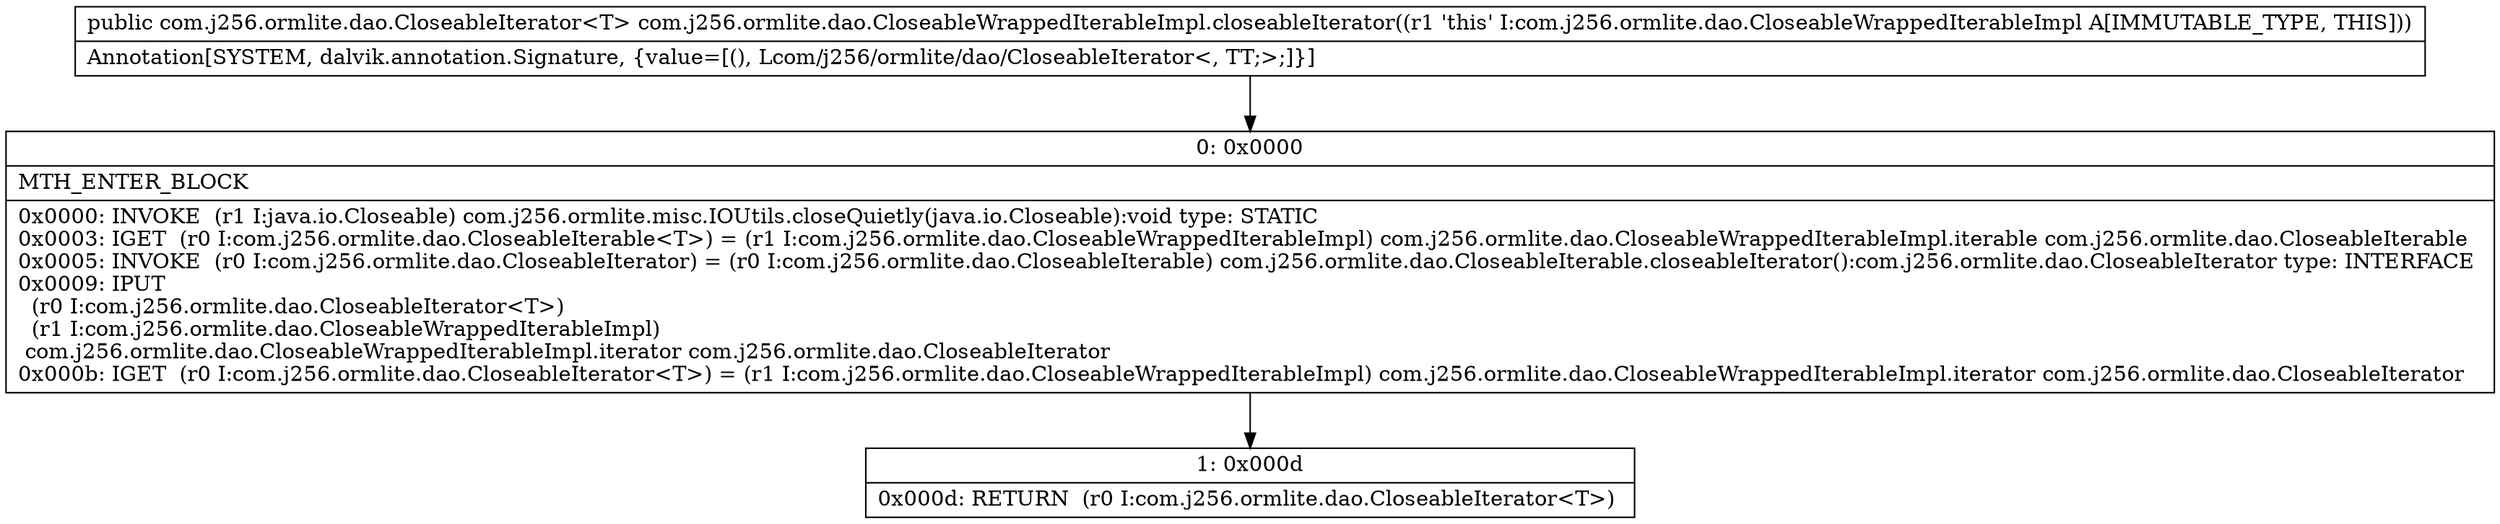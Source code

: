 digraph "CFG forcom.j256.ormlite.dao.CloseableWrappedIterableImpl.closeableIterator()Lcom\/j256\/ormlite\/dao\/CloseableIterator;" {
Node_0 [shape=record,label="{0\:\ 0x0000|MTH_ENTER_BLOCK\l|0x0000: INVOKE  (r1 I:java.io.Closeable) com.j256.ormlite.misc.IOUtils.closeQuietly(java.io.Closeable):void type: STATIC \l0x0003: IGET  (r0 I:com.j256.ormlite.dao.CloseableIterable\<T\>) = (r1 I:com.j256.ormlite.dao.CloseableWrappedIterableImpl) com.j256.ormlite.dao.CloseableWrappedIterableImpl.iterable com.j256.ormlite.dao.CloseableIterable \l0x0005: INVOKE  (r0 I:com.j256.ormlite.dao.CloseableIterator) = (r0 I:com.j256.ormlite.dao.CloseableIterable) com.j256.ormlite.dao.CloseableIterable.closeableIterator():com.j256.ormlite.dao.CloseableIterator type: INTERFACE \l0x0009: IPUT  \l  (r0 I:com.j256.ormlite.dao.CloseableIterator\<T\>)\l  (r1 I:com.j256.ormlite.dao.CloseableWrappedIterableImpl)\l com.j256.ormlite.dao.CloseableWrappedIterableImpl.iterator com.j256.ormlite.dao.CloseableIterator \l0x000b: IGET  (r0 I:com.j256.ormlite.dao.CloseableIterator\<T\>) = (r1 I:com.j256.ormlite.dao.CloseableWrappedIterableImpl) com.j256.ormlite.dao.CloseableWrappedIterableImpl.iterator com.j256.ormlite.dao.CloseableIterator \l}"];
Node_1 [shape=record,label="{1\:\ 0x000d|0x000d: RETURN  (r0 I:com.j256.ormlite.dao.CloseableIterator\<T\>) \l}"];
MethodNode[shape=record,label="{public com.j256.ormlite.dao.CloseableIterator\<T\> com.j256.ormlite.dao.CloseableWrappedIterableImpl.closeableIterator((r1 'this' I:com.j256.ormlite.dao.CloseableWrappedIterableImpl A[IMMUTABLE_TYPE, THIS]))  | Annotation[SYSTEM, dalvik.annotation.Signature, \{value=[(), Lcom\/j256\/ormlite\/dao\/CloseableIterator\<, TT;\>;]\}]\l}"];
MethodNode -> Node_0;
Node_0 -> Node_1;
}

